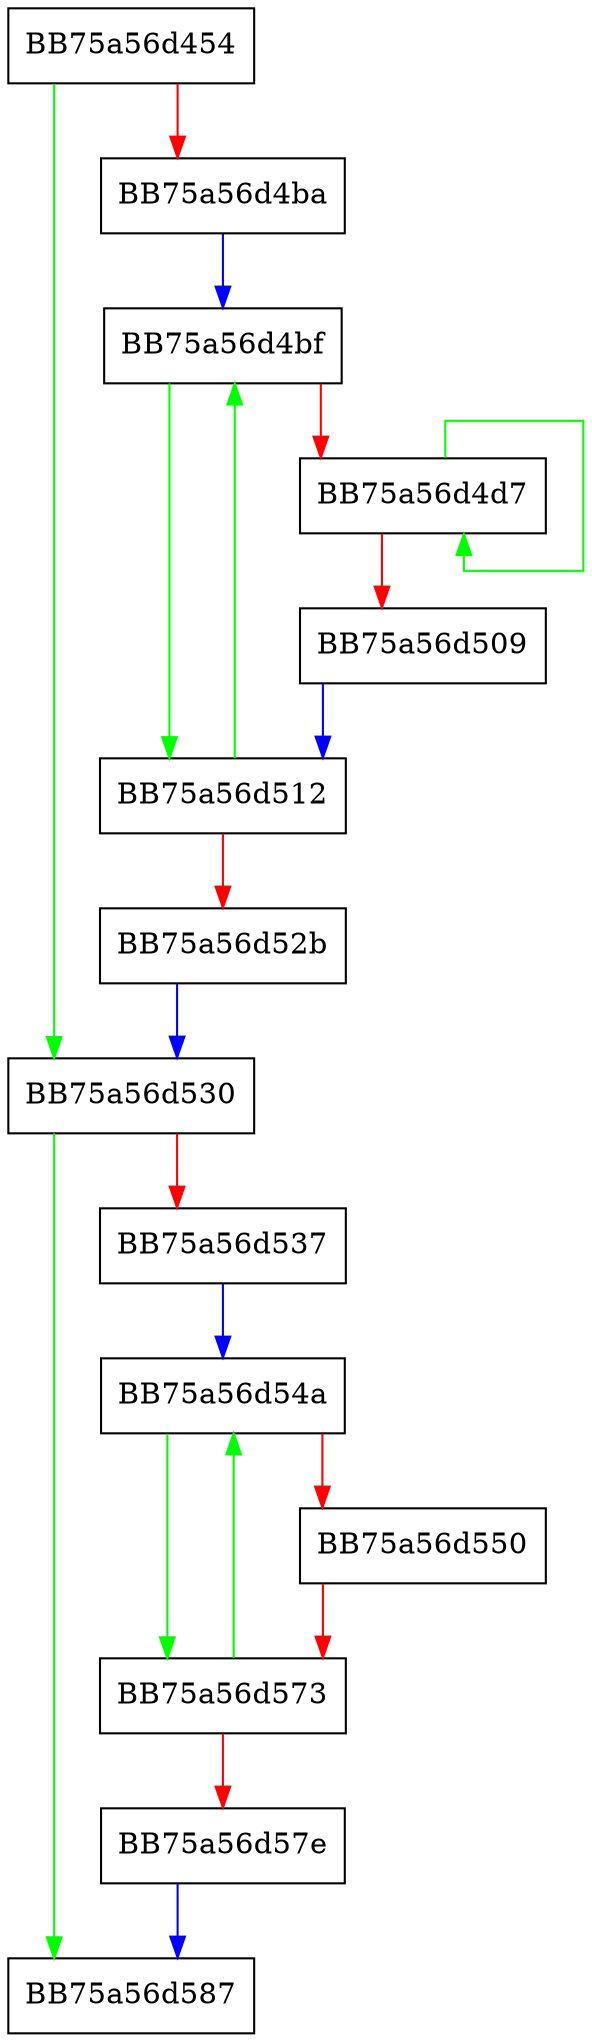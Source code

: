 digraph walMergesort {
  node [shape="box"];
  graph [splines=ortho];
  BB75a56d454 -> BB75a56d530 [color="green"];
  BB75a56d454 -> BB75a56d4ba [color="red"];
  BB75a56d4ba -> BB75a56d4bf [color="blue"];
  BB75a56d4bf -> BB75a56d512 [color="green"];
  BB75a56d4bf -> BB75a56d4d7 [color="red"];
  BB75a56d4d7 -> BB75a56d4d7 [color="green"];
  BB75a56d4d7 -> BB75a56d509 [color="red"];
  BB75a56d509 -> BB75a56d512 [color="blue"];
  BB75a56d512 -> BB75a56d4bf [color="green"];
  BB75a56d512 -> BB75a56d52b [color="red"];
  BB75a56d52b -> BB75a56d530 [color="blue"];
  BB75a56d530 -> BB75a56d587 [color="green"];
  BB75a56d530 -> BB75a56d537 [color="red"];
  BB75a56d537 -> BB75a56d54a [color="blue"];
  BB75a56d54a -> BB75a56d573 [color="green"];
  BB75a56d54a -> BB75a56d550 [color="red"];
  BB75a56d550 -> BB75a56d573 [color="red"];
  BB75a56d573 -> BB75a56d54a [color="green"];
  BB75a56d573 -> BB75a56d57e [color="red"];
  BB75a56d57e -> BB75a56d587 [color="blue"];
}